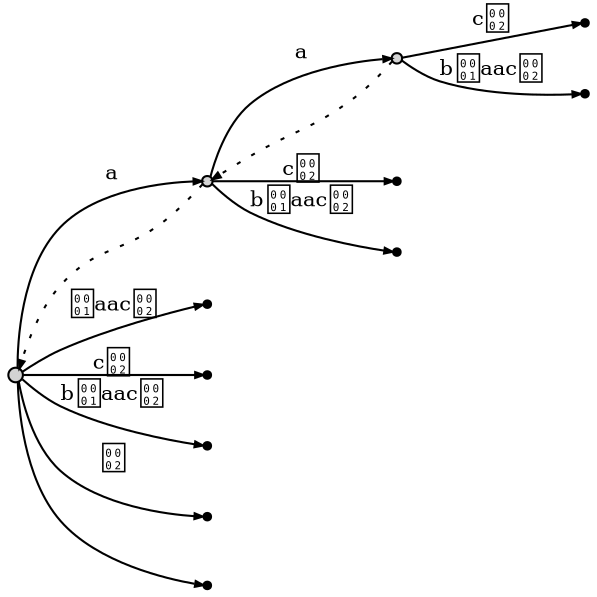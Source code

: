 digraph {
	rankdir = LR;
	edge [arrowsize=0.4, fontsize=10]
	//----- nodes -----
	node1 [label="",style=filled,fillcolor=lightgrey,shape=circle,width=.1,height=.1];
	node2 [label="",style=filled,fillcolor=lightgrey,shape=circle,width=.07,height=.07]
	node3 [label="",style=filled,fillcolor=lightgrey,shape=circle,width=.07,height=.07]
	node8 [label="",shape=point]
	node7 [label="",shape=point]
	node9 [label="",shape=point]
	node4 [label="",shape=point]
	node6 [label="",shape=point]
	node10 [label="",shape=point]
	node5 [label="",shape=point]
	node11 [label="",shape=point]
	node12 [label="",shape=point]
	//----- edges -----
	node1 -> node2 [label="a",weight=3]
	node2 -> node1 [label="",weight=1,style=dotted]
	node2 -> node3 [label="a",weight=3]
	node3 -> node2 [label="",weight=1,style=dotted]
	node3 -> node8 [label="c",weight=3]
	node3 -> node7 [label="baac",weight=3]
	node2 -> node9 [label="c",weight=3]
	node2 -> node4 [label="baac",weight=3]
	node1 -> node6 [label="aac",weight=3]
	node1 -> node10 [label="c",weight=3]
	node1 -> node5 [label="baac",weight=3]
	node1 -> node11 [label="",weight=3]
	node1 -> node12 [label="",weight=3]
}
